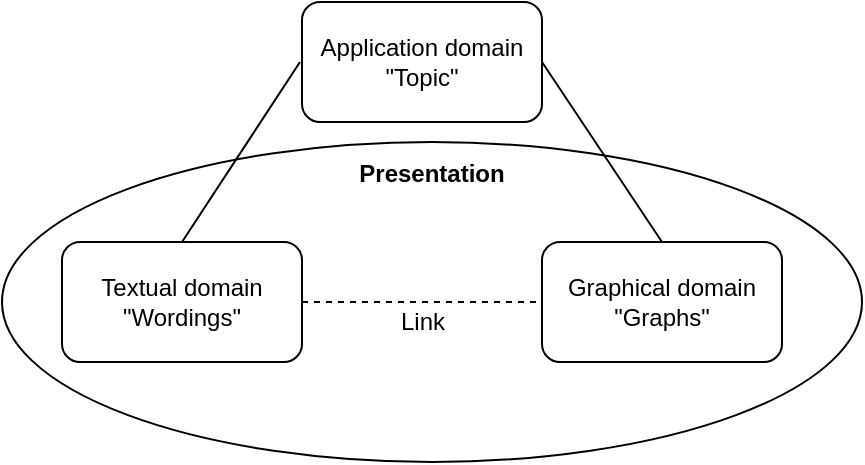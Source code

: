 <mxfile version="10.5.0" type="github"><diagram id="jIxzUl8F8BRdpJriAKRt" name="Page-1"><mxGraphModel dx="1158" dy="716" grid="1" gridSize="10" guides="1" tooltips="1" connect="1" arrows="1" fold="1" page="1" pageScale="1" pageWidth="850" pageHeight="1100" math="0" shadow="0"><root><mxCell id="0"/><mxCell id="1" parent="0"/><mxCell id="LyO5ZQ75smVYOzc_t2Nj-2" value="&lt;b&gt;Presentation&lt;br&gt;&lt;br&gt;&lt;br&gt;&lt;br&gt;&lt;br&gt;&lt;br&gt;&lt;br&gt;&lt;br&gt;&lt;br&gt;&lt;/b&gt;&lt;br&gt;" style="ellipse;whiteSpace=wrap;html=1;shadow=0;" vertex="1" parent="1"><mxGeometry x="210" y="150" width="430" height="160" as="geometry"/></mxCell><mxCell id="SnRVvZCm4CruMzg05w32-2" value="Application domain&lt;br&gt;&quot;Topic&quot;&lt;br&gt;" style="rounded=1;whiteSpace=wrap;html=1;" parent="1" vertex="1"><mxGeometry x="360" y="80" width="120" height="60" as="geometry"/></mxCell><mxCell id="SnRVvZCm4CruMzg05w32-3" value="Graphical domain&lt;br&gt;&quot;Graphs&quot;&lt;br&gt;" style="rounded=1;whiteSpace=wrap;html=1;" parent="1" vertex="1"><mxGeometry x="480" y="200" width="120" height="60" as="geometry"/></mxCell><mxCell id="SnRVvZCm4CruMzg05w32-4" value="Textual domain&lt;br&gt;&quot;Wordings&quot;&lt;br&gt;" style="rounded=1;whiteSpace=wrap;html=1;" parent="1" vertex="1"><mxGeometry x="240" y="200" width="120" height="60" as="geometry"/></mxCell><mxCell id="SnRVvZCm4CruMzg05w32-9" value="" style="endArrow=none;html=1;entryX=0.5;entryY=0;entryDx=0;entryDy=0;endFill=0;" parent="1" target="SnRVvZCm4CruMzg05w32-4" edge="1"><mxGeometry width="50" height="50" relative="1" as="geometry"><mxPoint x="359" y="110" as="sourcePoint"/><mxPoint x="250" y="440" as="targetPoint"/></mxGeometry></mxCell><mxCell id="SnRVvZCm4CruMzg05w32-10" value="" style="endArrow=none;html=1;exitX=1;exitY=0.5;exitDx=0;exitDy=0;entryX=0.5;entryY=0;entryDx=0;entryDy=0;endFill=0;" parent="1" source="SnRVvZCm4CruMzg05w32-2" target="SnRVvZCm4CruMzg05w32-3" edge="1"><mxGeometry width="50" height="50" relative="1" as="geometry"><mxPoint x="200" y="490" as="sourcePoint"/><mxPoint x="250" y="440" as="targetPoint"/></mxGeometry></mxCell><mxCell id="SnRVvZCm4CruMzg05w32-22" value="" style="endArrow=none;html=1;exitX=1;exitY=0.5;exitDx=0;exitDy=0;entryX=0;entryY=0.5;entryDx=0;entryDy=0;dashed=1;endFill=0;" parent="1" source="SnRVvZCm4CruMzg05w32-4" target="SnRVvZCm4CruMzg05w32-3" edge="1"><mxGeometry width="50" height="50" relative="1" as="geometry"><mxPoint x="150" y="490" as="sourcePoint"/><mxPoint x="200" y="440" as="targetPoint"/></mxGeometry></mxCell><mxCell id="SnRVvZCm4CruMzg05w32-23" value="Link" style="text;html=1;resizable=0;points=[];align=center;verticalAlign=middle;labelBackgroundColor=#ffffff;" parent="SnRVvZCm4CruMzg05w32-22" vertex="1" connectable="0"><mxGeometry x="-0.1" y="-3" relative="1" as="geometry"><mxPoint x="6" y="7" as="offset"/></mxGeometry></mxCell></root></mxGraphModel></diagram></mxfile>